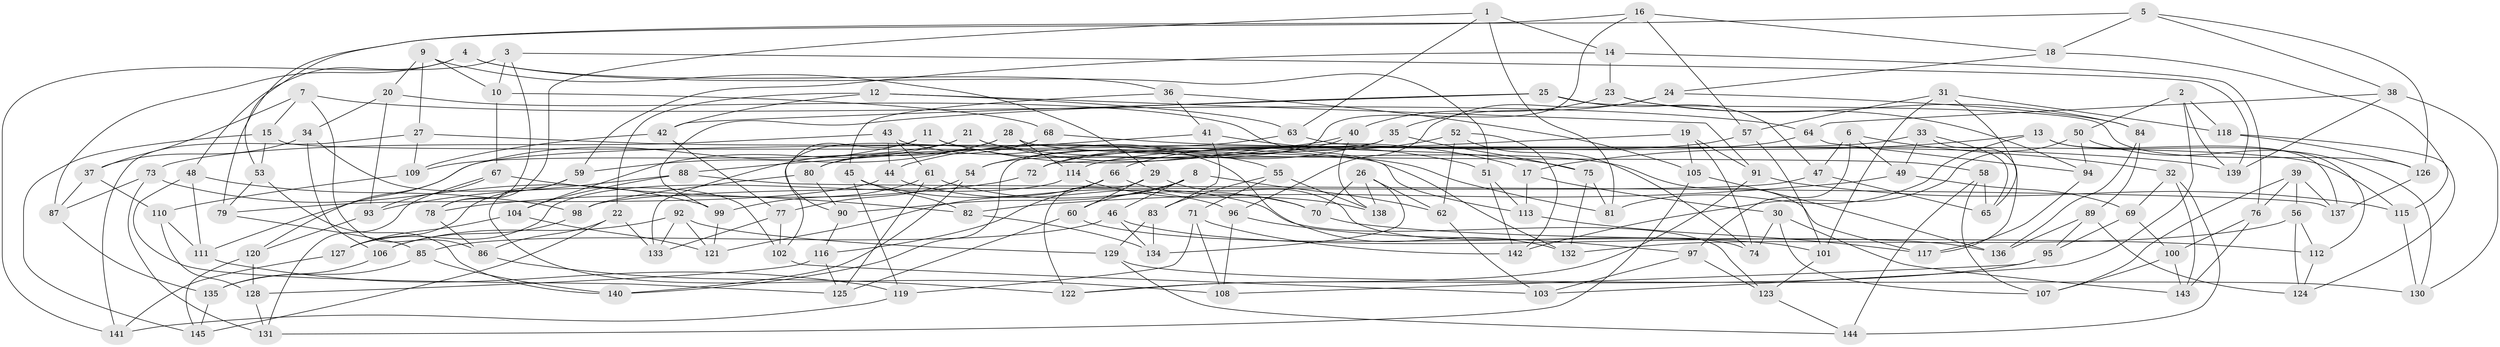 // coarse degree distribution, {6: 0.45918367346938777, 4: 0.5204081632653061, 5: 0.02040816326530612}
// Generated by graph-tools (version 1.1) at 2025/52/02/27/25 19:52:31]
// undirected, 145 vertices, 290 edges
graph export_dot {
graph [start="1"]
  node [color=gray90,style=filled];
  1;
  2;
  3;
  4;
  5;
  6;
  7;
  8;
  9;
  10;
  11;
  12;
  13;
  14;
  15;
  16;
  17;
  18;
  19;
  20;
  21;
  22;
  23;
  24;
  25;
  26;
  27;
  28;
  29;
  30;
  31;
  32;
  33;
  34;
  35;
  36;
  37;
  38;
  39;
  40;
  41;
  42;
  43;
  44;
  45;
  46;
  47;
  48;
  49;
  50;
  51;
  52;
  53;
  54;
  55;
  56;
  57;
  58;
  59;
  60;
  61;
  62;
  63;
  64;
  65;
  66;
  67;
  68;
  69;
  70;
  71;
  72;
  73;
  74;
  75;
  76;
  77;
  78;
  79;
  80;
  81;
  82;
  83;
  84;
  85;
  86;
  87;
  88;
  89;
  90;
  91;
  92;
  93;
  94;
  95;
  96;
  97;
  98;
  99;
  100;
  101;
  102;
  103;
  104;
  105;
  106;
  107;
  108;
  109;
  110;
  111;
  112;
  113;
  114;
  115;
  116;
  117;
  118;
  119;
  120;
  121;
  122;
  123;
  124;
  125;
  126;
  127;
  128;
  129;
  130;
  131;
  132;
  133;
  134;
  135;
  136;
  137;
  138;
  139;
  140;
  141;
  142;
  143;
  144;
  145;
  1 -- 78;
  1 -- 63;
  1 -- 14;
  1 -- 81;
  2 -- 139;
  2 -- 103;
  2 -- 50;
  2 -- 118;
  3 -- 139;
  3 -- 10;
  3 -- 78;
  3 -- 141;
  4 -- 36;
  4 -- 87;
  4 -- 48;
  4 -- 51;
  5 -- 79;
  5 -- 18;
  5 -- 38;
  5 -- 126;
  6 -- 47;
  6 -- 49;
  6 -- 32;
  6 -- 97;
  7 -- 15;
  7 -- 86;
  7 -- 37;
  7 -- 64;
  8 -- 62;
  8 -- 46;
  8 -- 60;
  8 -- 90;
  9 -- 20;
  9 -- 10;
  9 -- 29;
  9 -- 27;
  10 -- 68;
  10 -- 67;
  11 -- 55;
  11 -- 120;
  11 -- 17;
  11 -- 90;
  12 -- 22;
  12 -- 63;
  12 -- 91;
  12 -- 42;
  13 -- 17;
  13 -- 81;
  13 -- 112;
  13 -- 137;
  14 -- 76;
  14 -- 23;
  14 -- 59;
  15 -- 53;
  15 -- 145;
  15 -- 113;
  16 -- 53;
  16 -- 54;
  16 -- 57;
  16 -- 18;
  17 -- 113;
  17 -- 30;
  18 -- 24;
  18 -- 115;
  19 -- 91;
  19 -- 72;
  19 -- 105;
  19 -- 74;
  20 -- 93;
  20 -- 34;
  20 -- 132;
  21 -- 117;
  21 -- 109;
  21 -- 51;
  21 -- 104;
  22 -- 145;
  22 -- 86;
  22 -- 133;
  23 -- 84;
  23 -- 94;
  23 -- 40;
  24 -- 96;
  24 -- 35;
  24 -- 84;
  25 -- 47;
  25 -- 126;
  25 -- 99;
  25 -- 42;
  26 -- 62;
  26 -- 70;
  26 -- 134;
  26 -- 138;
  27 -- 141;
  27 -- 81;
  27 -- 109;
  28 -- 59;
  28 -- 58;
  28 -- 114;
  28 -- 133;
  29 -- 74;
  29 -- 60;
  29 -- 122;
  30 -- 107;
  30 -- 143;
  30 -- 74;
  31 -- 65;
  31 -- 57;
  31 -- 101;
  31 -- 118;
  32 -- 69;
  32 -- 144;
  32 -- 143;
  33 -- 117;
  33 -- 49;
  33 -- 111;
  33 -- 65;
  34 -- 102;
  34 -- 37;
  34 -- 106;
  35 -- 54;
  35 -- 75;
  35 -- 140;
  36 -- 45;
  36 -- 41;
  36 -- 105;
  37 -- 87;
  37 -- 110;
  38 -- 64;
  38 -- 139;
  38 -- 130;
  39 -- 56;
  39 -- 137;
  39 -- 107;
  39 -- 76;
  40 -- 44;
  40 -- 138;
  40 -- 72;
  41 -- 88;
  41 -- 83;
  41 -- 75;
  42 -- 109;
  42 -- 77;
  43 -- 73;
  43 -- 132;
  43 -- 44;
  43 -- 61;
  44 -- 123;
  44 -- 79;
  45 -- 82;
  45 -- 119;
  45 -- 96;
  46 -- 85;
  46 -- 136;
  46 -- 134;
  47 -- 98;
  47 -- 65;
  48 -- 98;
  48 -- 125;
  48 -- 111;
  49 -- 69;
  49 -- 82;
  50 -- 94;
  50 -- 130;
  50 -- 142;
  51 -- 113;
  51 -- 142;
  52 -- 62;
  52 -- 74;
  52 -- 66;
  52 -- 142;
  53 -- 79;
  53 -- 140;
  54 -- 77;
  54 -- 140;
  55 -- 138;
  55 -- 71;
  55 -- 83;
  56 -- 124;
  56 -- 132;
  56 -- 112;
  57 -- 101;
  57 -- 72;
  58 -- 65;
  58 -- 107;
  58 -- 144;
  59 -- 127;
  59 -- 108;
  60 -- 125;
  60 -- 101;
  61 -- 125;
  61 -- 70;
  61 -- 99;
  62 -- 103;
  63 -- 80;
  63 -- 115;
  64 -- 114;
  64 -- 94;
  66 -- 70;
  66 -- 121;
  66 -- 116;
  67 -- 82;
  67 -- 93;
  67 -- 131;
  68 -- 80;
  68 -- 139;
  68 -- 102;
  69 -- 95;
  69 -- 100;
  70 -- 112;
  71 -- 108;
  71 -- 119;
  71 -- 142;
  72 -- 78;
  73 -- 99;
  73 -- 87;
  73 -- 131;
  75 -- 132;
  75 -- 81;
  76 -- 100;
  76 -- 143;
  77 -- 102;
  77 -- 133;
  78 -- 86;
  79 -- 85;
  80 -- 90;
  80 -- 98;
  82 -- 134;
  83 -- 134;
  83 -- 129;
  84 -- 89;
  84 -- 136;
  85 -- 135;
  85 -- 140;
  86 -- 122;
  87 -- 135;
  88 -- 104;
  88 -- 93;
  88 -- 137;
  89 -- 124;
  89 -- 136;
  89 -- 95;
  90 -- 116;
  91 -- 115;
  91 -- 122;
  92 -- 133;
  92 -- 129;
  92 -- 121;
  92 -- 106;
  93 -- 120;
  94 -- 117;
  95 -- 108;
  95 -- 122;
  96 -- 108;
  96 -- 97;
  97 -- 103;
  97 -- 123;
  98 -- 106;
  99 -- 121;
  100 -- 143;
  100 -- 107;
  101 -- 123;
  102 -- 103;
  104 -- 121;
  104 -- 127;
  105 -- 136;
  105 -- 131;
  106 -- 135;
  109 -- 110;
  110 -- 111;
  110 -- 128;
  111 -- 119;
  112 -- 124;
  113 -- 117;
  114 -- 127;
  114 -- 138;
  115 -- 130;
  116 -- 125;
  116 -- 128;
  118 -- 126;
  118 -- 124;
  119 -- 141;
  120 -- 128;
  120 -- 145;
  123 -- 144;
  126 -- 137;
  127 -- 141;
  128 -- 131;
  129 -- 130;
  129 -- 144;
  135 -- 145;
}
